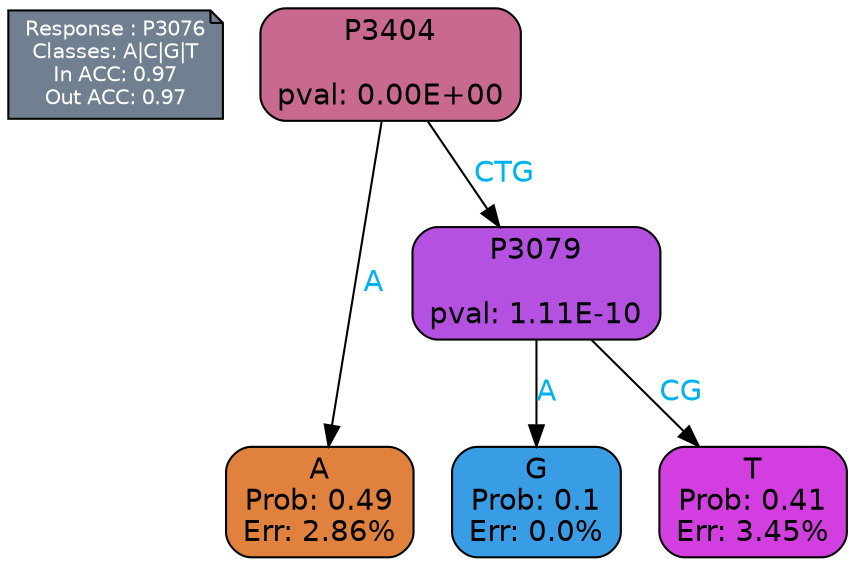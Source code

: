 digraph Tree {
node [shape=box, style="filled, rounded", color="black", fontname=helvetica] ;
graph [ranksep=equally, splines=polylines, bgcolor=transparent, dpi=600] ;
edge [fontname=helvetica] ;
LEGEND [label="Response : P3076
Classes: A|C|G|T
In ACC: 0.97
Out ACC: 0.97
",shape=note,align=left,style=filled,fillcolor="slategray",fontcolor="white",fontsize=10];1 [label="P3404

pval: 0.00E+00", fillcolor="#c96990"] ;
2 [label="A
Prob: 0.49
Err: 2.86%", fillcolor="#e0813d"] ;
3 [label="P3079

pval: 1.11E-10", fillcolor="#b451e0"] ;
4 [label="G
Prob: 0.1
Err: 0.0%", fillcolor="#399de5"] ;
5 [label="T
Prob: 0.41
Err: 3.45%", fillcolor="#d23edf"] ;
1 -> 2 [label="A",fontcolor=deepskyblue2] ;
1 -> 3 [label="CTG",fontcolor=deepskyblue2] ;
3 -> 4 [label="A",fontcolor=deepskyblue2] ;
3 -> 5 [label="CG",fontcolor=deepskyblue2] ;
{rank = same; 2;4;5;}{rank = same; LEGEND;1;}}